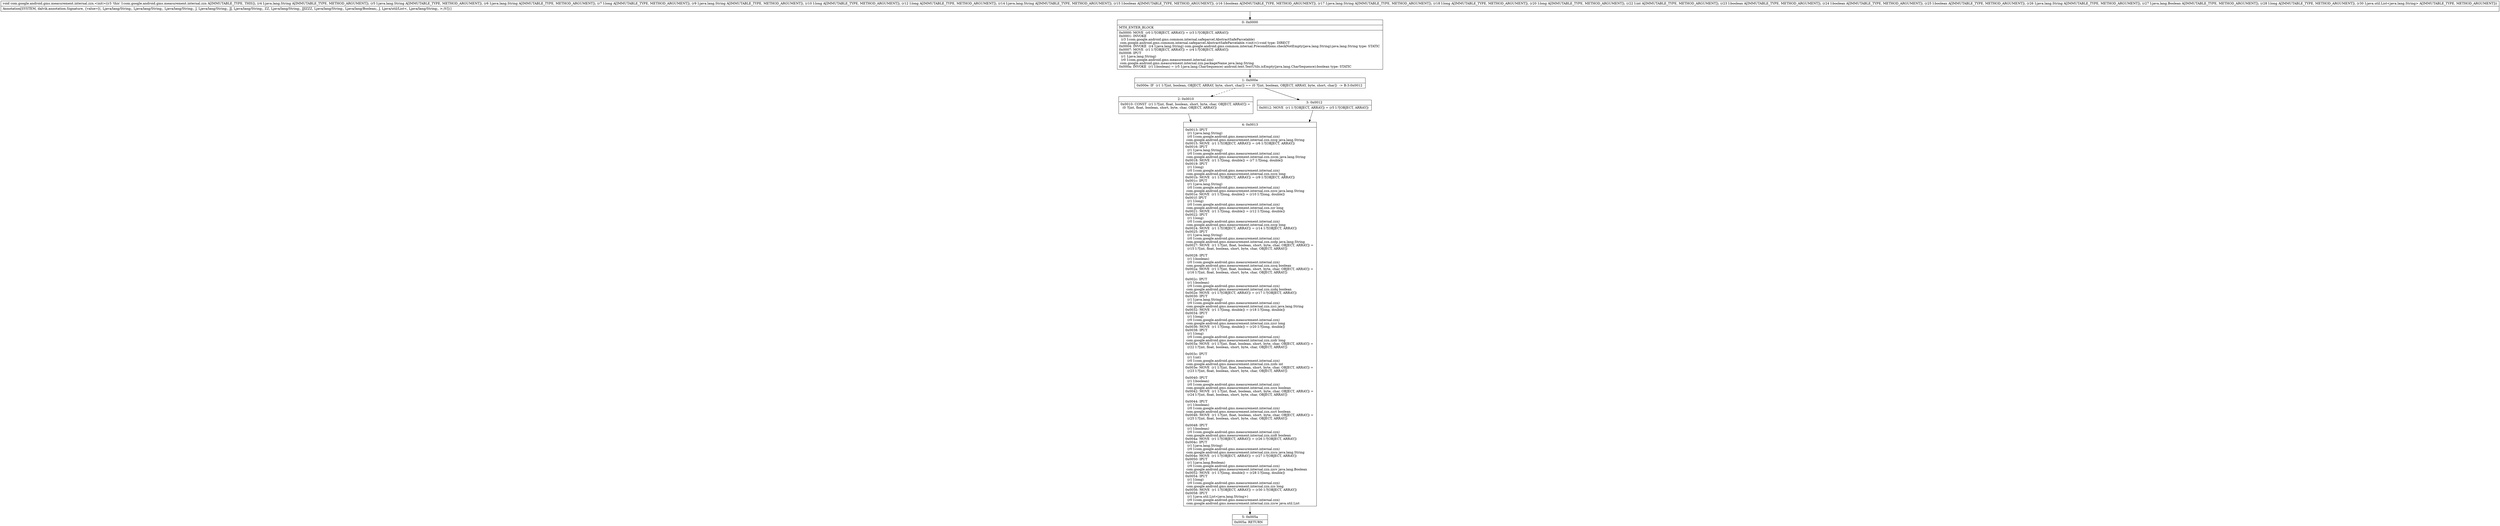 digraph "CFG forcom.google.android.gms.measurement.internal.zzn.\<init\>(Ljava\/lang\/String;Ljava\/lang\/String;Ljava\/lang\/String;JLjava\/lang\/String;JJLjava\/lang\/String;ZZLjava\/lang\/String;JJIZZZLjava\/lang\/String;Ljava\/lang\/Boolean;JLjava\/util\/List;)V" {
Node_0 [shape=record,label="{0\:\ 0x0000|MTH_ENTER_BLOCK\l|0x0000: MOVE  (r0 I:?[OBJECT, ARRAY]) = (r3 I:?[OBJECT, ARRAY]) \l0x0001: INVOKE  \l  (r3 I:com.google.android.gms.common.internal.safeparcel.AbstractSafeParcelable)\l com.google.android.gms.common.internal.safeparcel.AbstractSafeParcelable.\<init\>():void type: DIRECT \l0x0004: INVOKE  (r4 I:java.lang.String) com.google.android.gms.common.internal.Preconditions.checkNotEmpty(java.lang.String):java.lang.String type: STATIC \l0x0007: MOVE  (r1 I:?[OBJECT, ARRAY]) = (r4 I:?[OBJECT, ARRAY]) \l0x0008: IPUT  \l  (r1 I:java.lang.String)\l  (r0 I:com.google.android.gms.measurement.internal.zzn)\l com.google.android.gms.measurement.internal.zzn.packageName java.lang.String \l0x000a: INVOKE  (r1 I:boolean) = (r5 I:java.lang.CharSequence) android.text.TextUtils.isEmpty(java.lang.CharSequence):boolean type: STATIC \l}"];
Node_1 [shape=record,label="{1\:\ 0x000e|0x000e: IF  (r1 I:?[int, boolean, OBJECT, ARRAY, byte, short, char]) == (0 ?[int, boolean, OBJECT, ARRAY, byte, short, char])  \-\> B:3:0x0012 \l}"];
Node_2 [shape=record,label="{2\:\ 0x0010|0x0010: CONST  (r1 I:?[int, float, boolean, short, byte, char, OBJECT, ARRAY]) = \l  (0 ?[int, float, boolean, short, byte, char, OBJECT, ARRAY])\l \l}"];
Node_3 [shape=record,label="{3\:\ 0x0012|0x0012: MOVE  (r1 I:?[OBJECT, ARRAY]) = (r5 I:?[OBJECT, ARRAY]) \l}"];
Node_4 [shape=record,label="{4\:\ 0x0013|0x0013: IPUT  \l  (r1 I:java.lang.String)\l  (r0 I:com.google.android.gms.measurement.internal.zzn)\l com.google.android.gms.measurement.internal.zzn.zzcg java.lang.String \l0x0015: MOVE  (r1 I:?[OBJECT, ARRAY]) = (r6 I:?[OBJECT, ARRAY]) \l0x0016: IPUT  \l  (r1 I:java.lang.String)\l  (r0 I:com.google.android.gms.measurement.internal.zzn)\l com.google.android.gms.measurement.internal.zzn.zzcm java.lang.String \l0x0018: MOVE  (r1 I:?[long, double]) = (r7 I:?[long, double]) \l0x0019: IPUT  \l  (r1 I:long)\l  (r0 I:com.google.android.gms.measurement.internal.zzn)\l com.google.android.gms.measurement.internal.zzn.zzcn long \l0x001b: MOVE  (r1 I:?[OBJECT, ARRAY]) = (r9 I:?[OBJECT, ARRAY]) \l0x001c: IPUT  \l  (r1 I:java.lang.String)\l  (r0 I:com.google.android.gms.measurement.internal.zzn)\l com.google.android.gms.measurement.internal.zzn.zzco java.lang.String \l0x001e: MOVE  (r1 I:?[long, double]) = (r10 I:?[long, double]) \l0x001f: IPUT  \l  (r1 I:long)\l  (r0 I:com.google.android.gms.measurement.internal.zzn)\l com.google.android.gms.measurement.internal.zzn.zzr long \l0x0021: MOVE  (r1 I:?[long, double]) = (r12 I:?[long, double]) \l0x0022: IPUT  \l  (r1 I:long)\l  (r0 I:com.google.android.gms.measurement.internal.zzn)\l com.google.android.gms.measurement.internal.zzn.zzcp long \l0x0024: MOVE  (r1 I:?[OBJECT, ARRAY]) = (r14 I:?[OBJECT, ARRAY]) \l0x0025: IPUT  \l  (r1 I:java.lang.String)\l  (r0 I:com.google.android.gms.measurement.internal.zzn)\l com.google.android.gms.measurement.internal.zzn.zzdp java.lang.String \l0x0027: MOVE  (r1 I:?[int, float, boolean, short, byte, char, OBJECT, ARRAY]) = \l  (r15 I:?[int, float, boolean, short, byte, char, OBJECT, ARRAY])\l \l0x0028: IPUT  \l  (r1 I:boolean)\l  (r0 I:com.google.android.gms.measurement.internal.zzn)\l com.google.android.gms.measurement.internal.zzn.zzcq boolean \l0x002a: MOVE  (r1 I:?[int, float, boolean, short, byte, char, OBJECT, ARRAY]) = \l  (r16 I:?[int, float, boolean, short, byte, char, OBJECT, ARRAY])\l \l0x002c: IPUT  \l  (r1 I:boolean)\l  (r0 I:com.google.android.gms.measurement.internal.zzn)\l com.google.android.gms.measurement.internal.zzn.zzdq boolean \l0x002e: MOVE  (r1 I:?[OBJECT, ARRAY]) = (r17 I:?[OBJECT, ARRAY]) \l0x0030: IPUT  \l  (r1 I:java.lang.String)\l  (r0 I:com.google.android.gms.measurement.internal.zzn)\l com.google.android.gms.measurement.internal.zzn.zzci java.lang.String \l0x0032: MOVE  (r1 I:?[long, double]) = (r18 I:?[long, double]) \l0x0034: IPUT  \l  (r1 I:long)\l  (r0 I:com.google.android.gms.measurement.internal.zzn)\l com.google.android.gms.measurement.internal.zzn.zzcr long \l0x0036: MOVE  (r1 I:?[long, double]) = (r20 I:?[long, double]) \l0x0038: IPUT  \l  (r1 I:long)\l  (r0 I:com.google.android.gms.measurement.internal.zzn)\l com.google.android.gms.measurement.internal.zzn.zzdr long \l0x003a: MOVE  (r1 I:?[int, float, boolean, short, byte, char, OBJECT, ARRAY]) = \l  (r22 I:?[int, float, boolean, short, byte, char, OBJECT, ARRAY])\l \l0x003c: IPUT  \l  (r1 I:int)\l  (r0 I:com.google.android.gms.measurement.internal.zzn)\l com.google.android.gms.measurement.internal.zzn.zzds int \l0x003e: MOVE  (r1 I:?[int, float, boolean, short, byte, char, OBJECT, ARRAY]) = \l  (r23 I:?[int, float, boolean, short, byte, char, OBJECT, ARRAY])\l \l0x0040: IPUT  \l  (r1 I:boolean)\l  (r0 I:com.google.android.gms.measurement.internal.zzn)\l com.google.android.gms.measurement.internal.zzn.zzcs boolean \l0x0042: MOVE  (r1 I:?[int, float, boolean, short, byte, char, OBJECT, ARRAY]) = \l  (r24 I:?[int, float, boolean, short, byte, char, OBJECT, ARRAY])\l \l0x0044: IPUT  \l  (r1 I:boolean)\l  (r0 I:com.google.android.gms.measurement.internal.zzn)\l com.google.android.gms.measurement.internal.zzn.zzct boolean \l0x0046: MOVE  (r1 I:?[int, float, boolean, short, byte, char, OBJECT, ARRAY]) = \l  (r25 I:?[int, float, boolean, short, byte, char, OBJECT, ARRAY])\l \l0x0048: IPUT  \l  (r1 I:boolean)\l  (r0 I:com.google.android.gms.measurement.internal.zzn)\l com.google.android.gms.measurement.internal.zzn.zzdt boolean \l0x004a: MOVE  (r1 I:?[OBJECT, ARRAY]) = (r26 I:?[OBJECT, ARRAY]) \l0x004c: IPUT  \l  (r1 I:java.lang.String)\l  (r0 I:com.google.android.gms.measurement.internal.zzn)\l com.google.android.gms.measurement.internal.zzn.zzcu java.lang.String \l0x004e: MOVE  (r1 I:?[OBJECT, ARRAY]) = (r27 I:?[OBJECT, ARRAY]) \l0x0050: IPUT  \l  (r1 I:java.lang.Boolean)\l  (r0 I:com.google.android.gms.measurement.internal.zzn)\l com.google.android.gms.measurement.internal.zzn.zzcv java.lang.Boolean \l0x0052: MOVE  (r1 I:?[long, double]) = (r28 I:?[long, double]) \l0x0054: IPUT  \l  (r1 I:long)\l  (r0 I:com.google.android.gms.measurement.internal.zzn)\l com.google.android.gms.measurement.internal.zzn.zzs long \l0x0056: MOVE  (r1 I:?[OBJECT, ARRAY]) = (r30 I:?[OBJECT, ARRAY]) \l0x0058: IPUT  \l  (r1 I:java.util.List\<java.lang.String\>)\l  (r0 I:com.google.android.gms.measurement.internal.zzn)\l com.google.android.gms.measurement.internal.zzn.zzcw java.util.List \l}"];
Node_5 [shape=record,label="{5\:\ 0x005a|0x005a: RETURN   \l}"];
MethodNode[shape=record,label="{void com.google.android.gms.measurement.internal.zzn.\<init\>((r3 'this' I:com.google.android.gms.measurement.internal.zzn A[IMMUTABLE_TYPE, THIS]), (r4 I:java.lang.String A[IMMUTABLE_TYPE, METHOD_ARGUMENT]), (r5 I:java.lang.String A[IMMUTABLE_TYPE, METHOD_ARGUMENT]), (r6 I:java.lang.String A[IMMUTABLE_TYPE, METHOD_ARGUMENT]), (r7 I:long A[IMMUTABLE_TYPE, METHOD_ARGUMENT]), (r9 I:java.lang.String A[IMMUTABLE_TYPE, METHOD_ARGUMENT]), (r10 I:long A[IMMUTABLE_TYPE, METHOD_ARGUMENT]), (r12 I:long A[IMMUTABLE_TYPE, METHOD_ARGUMENT]), (r14 I:java.lang.String A[IMMUTABLE_TYPE, METHOD_ARGUMENT]), (r15 I:boolean A[IMMUTABLE_TYPE, METHOD_ARGUMENT]), (r16 I:boolean A[IMMUTABLE_TYPE, METHOD_ARGUMENT]), (r17 I:java.lang.String A[IMMUTABLE_TYPE, METHOD_ARGUMENT]), (r18 I:long A[IMMUTABLE_TYPE, METHOD_ARGUMENT]), (r20 I:long A[IMMUTABLE_TYPE, METHOD_ARGUMENT]), (r22 I:int A[IMMUTABLE_TYPE, METHOD_ARGUMENT]), (r23 I:boolean A[IMMUTABLE_TYPE, METHOD_ARGUMENT]), (r24 I:boolean A[IMMUTABLE_TYPE, METHOD_ARGUMENT]), (r25 I:boolean A[IMMUTABLE_TYPE, METHOD_ARGUMENT]), (r26 I:java.lang.String A[IMMUTABLE_TYPE, METHOD_ARGUMENT]), (r27 I:java.lang.Boolean A[IMMUTABLE_TYPE, METHOD_ARGUMENT]), (r28 I:long A[IMMUTABLE_TYPE, METHOD_ARGUMENT]), (r30 I:java.util.List\<java.lang.String\> A[IMMUTABLE_TYPE, METHOD_ARGUMENT]))  | Annotation[SYSTEM, dalvik.annotation.Signature, \{value=[(, Ljava\/lang\/String;, Ljava\/lang\/String;, Ljava\/lang\/String;, J, Ljava\/lang\/String;, JJ, Ljava\/lang\/String;, ZZ, Ljava\/lang\/String;, JJIZZZ, Ljava\/lang\/String;, Ljava\/lang\/Boolean;, J, Ljava\/util\/List\<, Ljava\/lang\/String;, \>;)V]\}]\l}"];
MethodNode -> Node_0;
Node_0 -> Node_1;
Node_1 -> Node_2[style=dashed];
Node_1 -> Node_3;
Node_2 -> Node_4;
Node_3 -> Node_4;
Node_4 -> Node_5;
}

